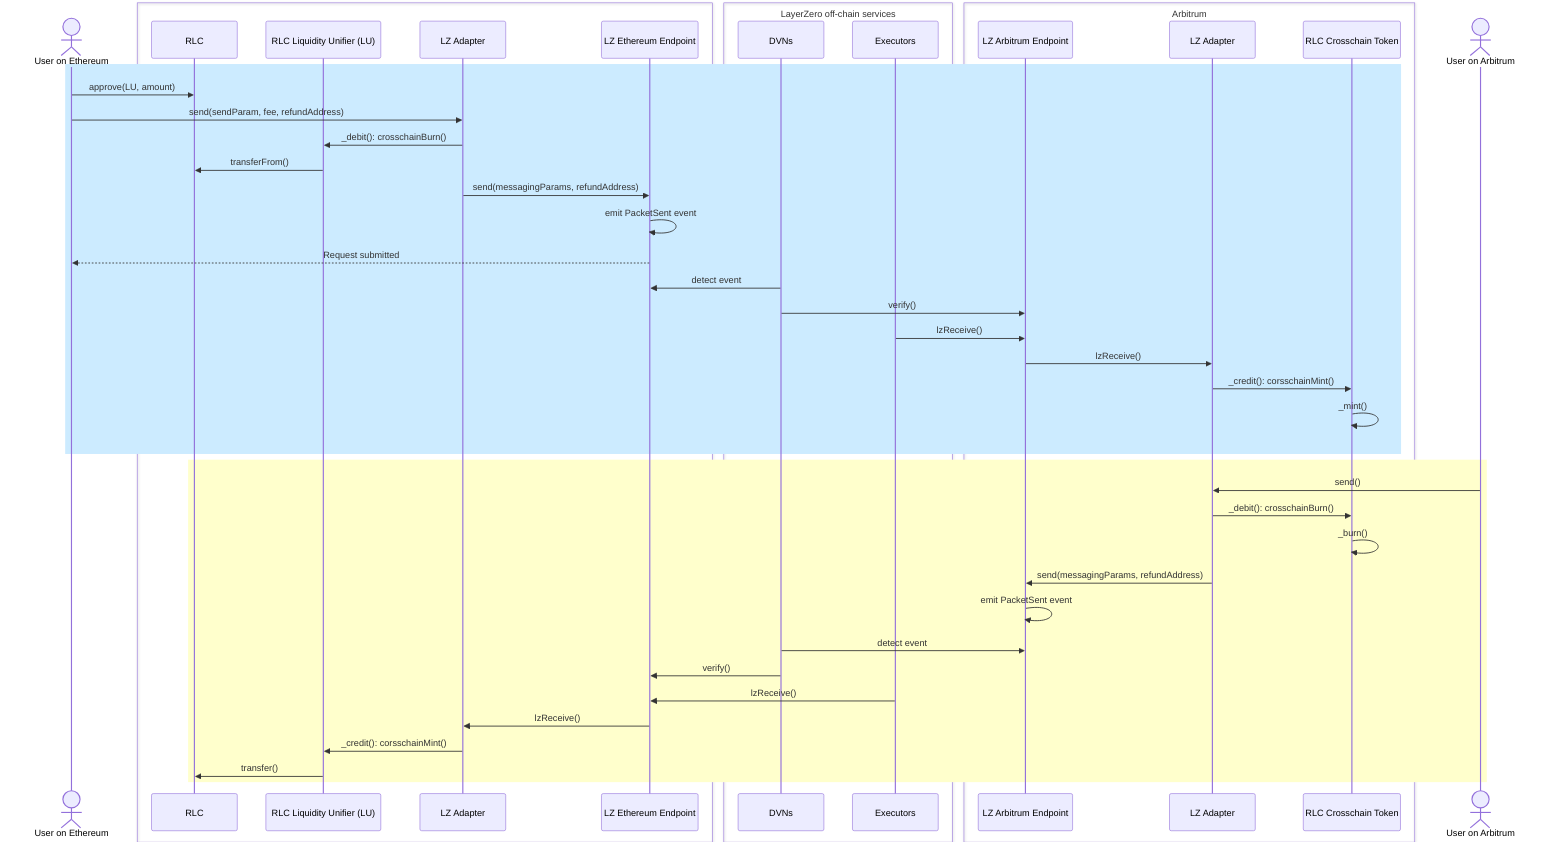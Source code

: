 %% https://www.mermaidchart.com/play

sequenceDiagram
    actor ethUser as User on Ethereum
    box
        participant rlc as RLC
        participant rlcLu as RLC Liquidity Unifier (LU)
        participant ethAdapter as LZ Adapter
        participant ethEndpoint as LZ Ethereum Endpoint
    end
    box LayerZero off-chain services
        participant dvn as DVNs
        participant executors as Executors
    end
    box Arbitrum
        participant arbEndpoint as LZ Arbitrum Endpoint
        participant arbAdapter as LZ Adapter
        participant arbitrumRlc as RLC Crosschain Token
    end
    actor aUser as User on Arbitrum

    rect rgb(204, 235, 255)
        ethUser ->> rlc: approve(LU, amount)
        ethUser ->> ethAdapter: send(sendParam, fee, refundAddress)
        ethAdapter ->> rlcLu: _debit(): crosschainBurn()
        rlcLu ->> rlc : transferFrom()
        ethAdapter ->> ethEndpoint: send(messagingParams, refundAddress)
        ethEndpoint ->> ethEndpoint: emit PacketSent event
        ethEndpoint -->> ethUser: Request submitted
        dvn ->> ethEndpoint: detect event
        dvn ->> arbEndpoint: verify()
        executors ->> arbEndpoint: lzReceive()
        arbEndpoint ->> arbAdapter: lzReceive()
        arbAdapter ->> arbitrumRlc: _credit(): corsschainMint()
        arbitrumRlc ->> arbitrumRlc: _mint()
    end
    rect rgb(255, 255, 204)
        aUser ->> arbAdapter: send()
        arbAdapter ->> arbitrumRlc: _debit(): crosschainBurn()
        arbitrumRlc ->> arbitrumRlc: _burn()
        arbAdapter ->> arbEndpoint: send(messagingParams, refundAddress)
        arbEndpoint ->> arbEndpoint: emit PacketSent event
        dvn ->> arbEndpoint: detect event
        dvn ->> ethEndpoint: verify()
        executors ->> ethEndpoint: lzReceive()
        ethEndpoint ->> ethAdapter: lzReceive()
        ethAdapter ->> rlcLu: _credit(): corsschainMint()
        rlcLu ->> rlc: transfer()
    end